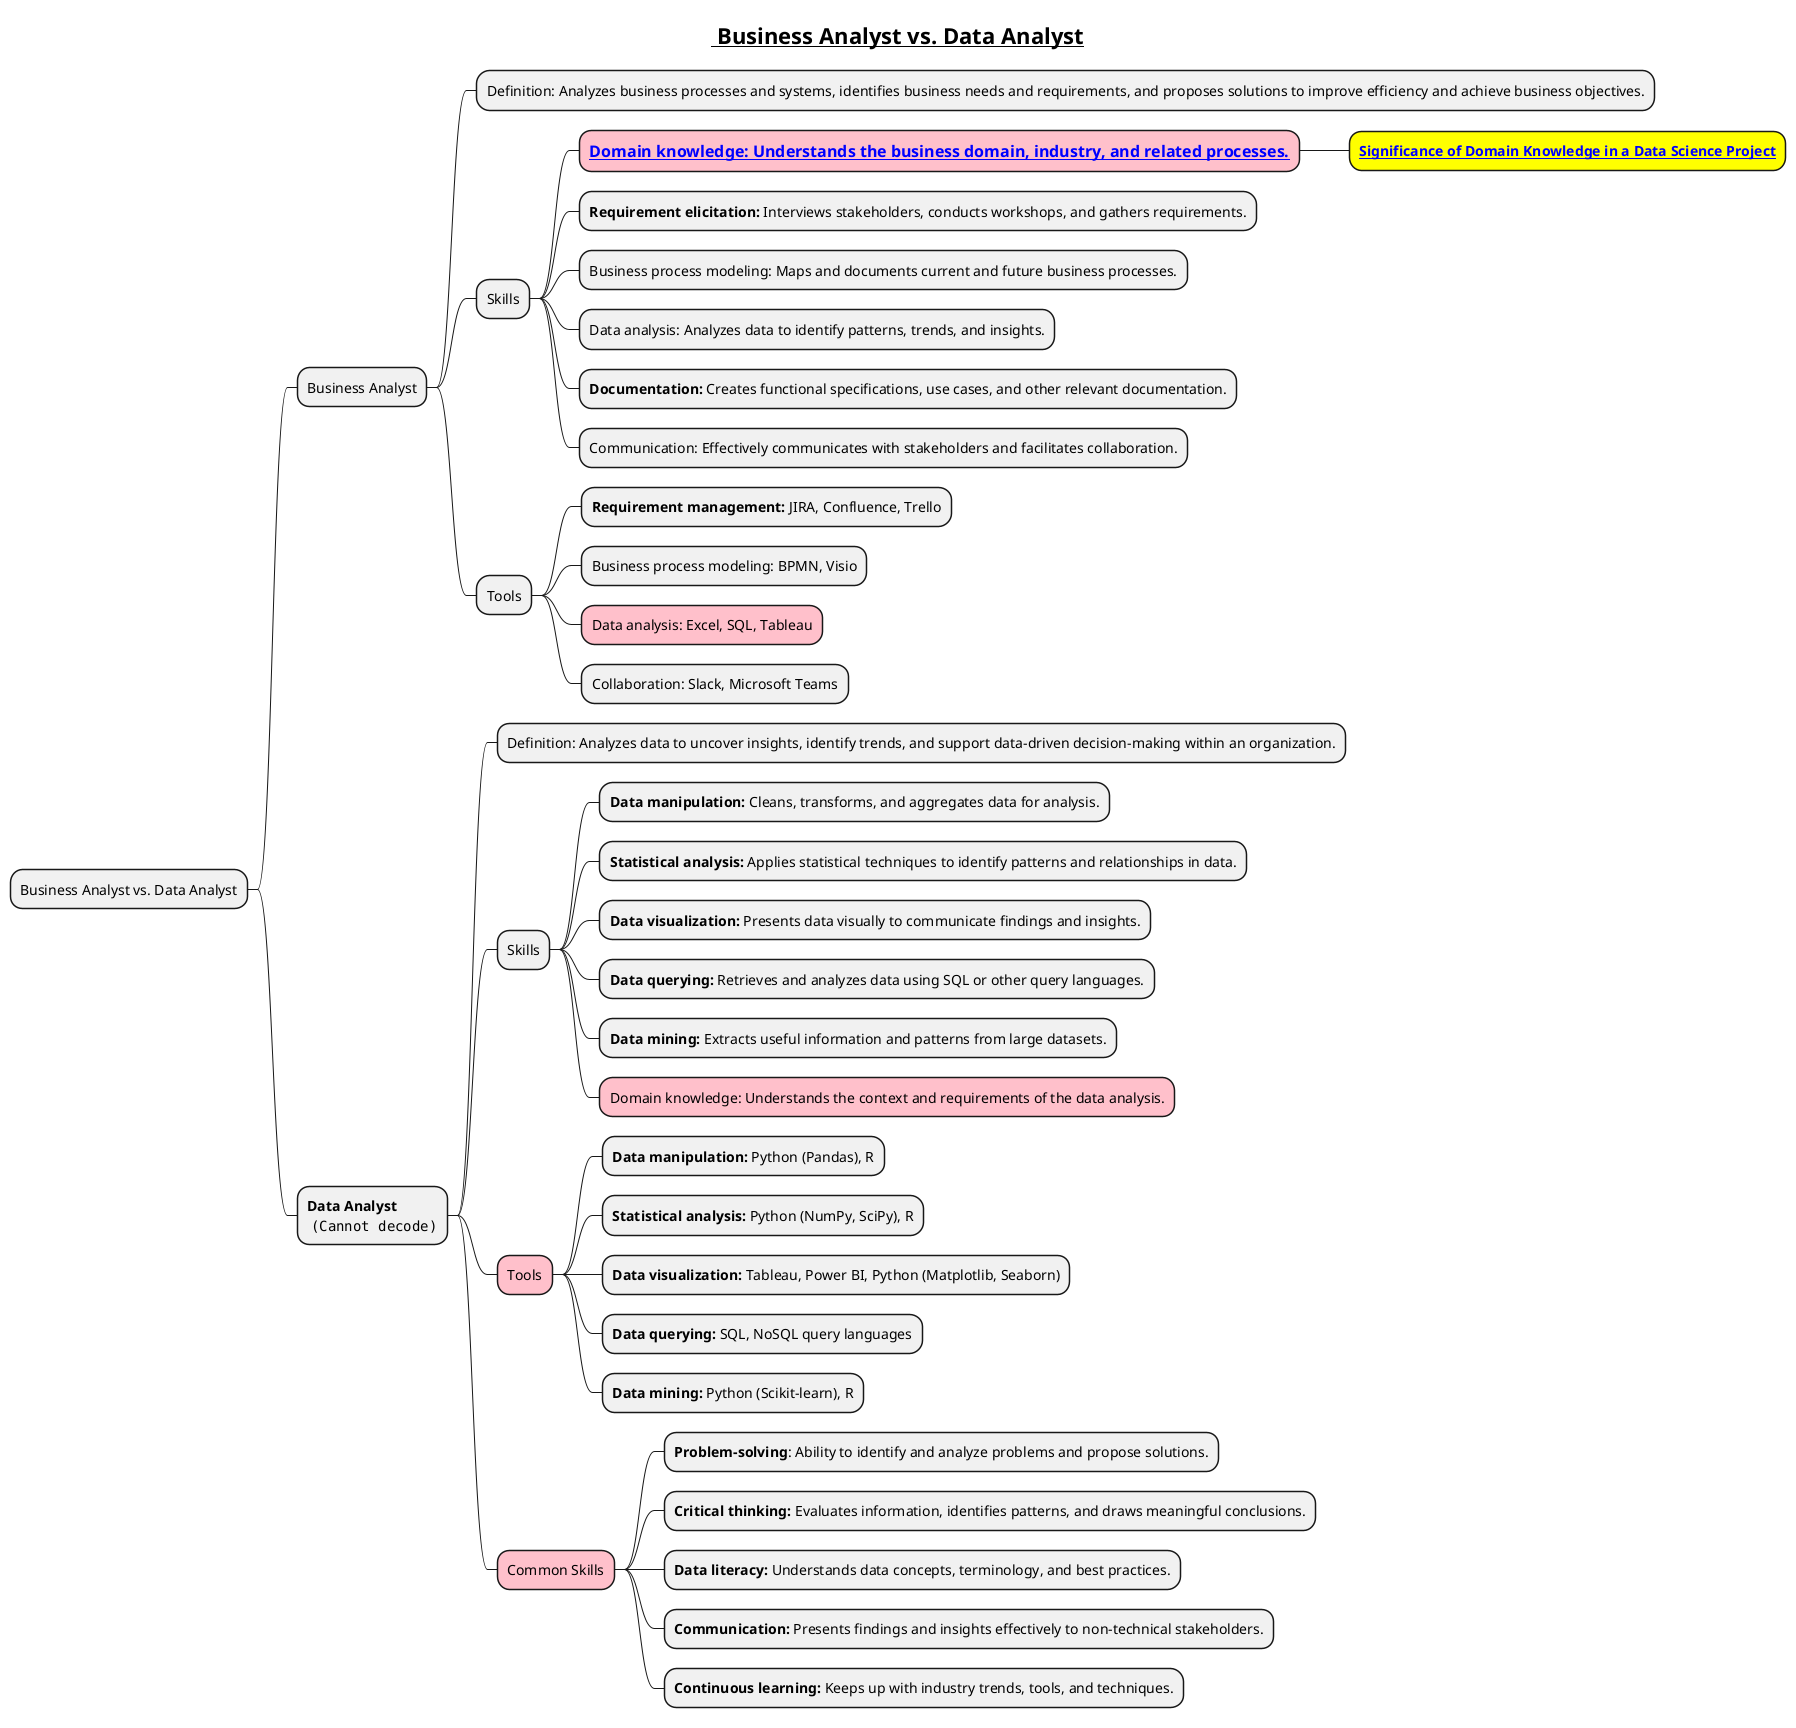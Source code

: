 @startmindmap
title =__ Business Analyst vs. Data Analyst__
* Business Analyst vs. Data Analyst
** Business Analyst
*** Definition: Analyzes business processes and systems, identifies business needs and requirements, and proposes solutions to improve efficiency and achieve business objectives.
*** Skills
****[#pink] ===**[[https://heartbeat.comet.ml/significance-of-domain-knowledge-in-a-data-science-project-9fc450b35213 Domain knowledge: Understands the business domain, industry, and related processes.]]**
*****[#yellow] **[[https://heartbeat.comet.ml/significance-of-domain-knowledge-in-a-data-science-project-9fc450b35213 Significance of Domain Knowledge in a Data Science Project]]**
**** **Requirement elicitation:** Interviews stakeholders, conducts workshops, and gathers requirements.
**** Business process modeling: Maps and documents current and future business processes.
**** Data analysis: Analyzes data to identify patterns, trends, and insights.
**** **Documentation:** Creates functional specifications, use cases, and other relevant documentation.
**** Communication: Effectively communicates with stakeholders and facilitates collaboration.
*** Tools
**** **Requirement management:** JIRA, Confluence, Trello
**** Business process modeling: BPMN, Visio
****[#pink] Data analysis: Excel, SQL, Tableau
**** Collaboration: Slack, Microsoft Teams
** **Data Analyst**\n <img:images/img_2.png>
*** Definition: Analyzes data to uncover insights, identify trends, and support data-driven decision-making within an organization.
*** Skills
**** **Data manipulation:** Cleans, transforms, and aggregates data for analysis.
**** **Statistical analysis:** Applies statistical techniques to identify patterns and relationships in data.
**** **Data visualization:** Presents data visually to communicate findings and insights.
**** **Data querying:** Retrieves and analyzes data using SQL or other query languages.
**** **Data mining:** Extracts useful information and patterns from large datasets.
****[#pink] Domain knowledge: Understands the context and requirements of the data analysis.
***[#pink] Tools
**** **Data manipulation:** Python (Pandas), R
**** **Statistical analysis:** Python (NumPy, SciPy), R
**** **Data visualization:** Tableau, Power BI, Python (Matplotlib, Seaborn)
**** **Data querying:** SQL, NoSQL query languages
**** **Data mining:** Python (Scikit-learn), R
***[#pink] Common Skills
**** **Problem-solving**: Ability to identify and analyze problems and propose solutions.
**** **Critical thinking:** Evaluates information, identifies patterns, and draws meaningful conclusions.
**** **Data literacy:** Understands data concepts, terminology, and best practices.
**** **Communication:** Presents findings and insights effectively to non-technical stakeholders.
**** **Continuous learning:** Keeps up with industry trends, tools, and techniques.
@endmindmap
